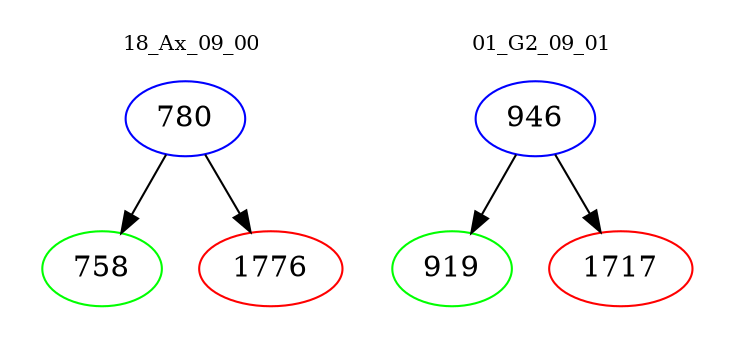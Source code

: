 digraph{
subgraph cluster_0 {
color = white
label = "18_Ax_09_00";
fontsize=10;
T0_780 [label="780", color="blue"]
T0_780 -> T0_758 [color="black"]
T0_758 [label="758", color="green"]
T0_780 -> T0_1776 [color="black"]
T0_1776 [label="1776", color="red"]
}
subgraph cluster_1 {
color = white
label = "01_G2_09_01";
fontsize=10;
T1_946 [label="946", color="blue"]
T1_946 -> T1_919 [color="black"]
T1_919 [label="919", color="green"]
T1_946 -> T1_1717 [color="black"]
T1_1717 [label="1717", color="red"]
}
}
